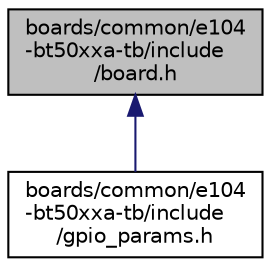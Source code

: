 digraph "boards/common/e104-bt50xxa-tb/include/board.h"
{
 // LATEX_PDF_SIZE
  edge [fontname="Helvetica",fontsize="10",labelfontname="Helvetica",labelfontsize="10"];
  node [fontname="Helvetica",fontsize="10",shape=record];
  Node1 [label="boards/common/e104\l-bt50xxa-tb/include\l/board.h",height=0.2,width=0.4,color="black", fillcolor="grey75", style="filled", fontcolor="black",tooltip="Board specific configuration for the E104-BT50xxA Test Board."];
  Node1 -> Node2 [dir="back",color="midnightblue",fontsize="10",style="solid",fontname="Helvetica"];
  Node2 [label="boards/common/e104\l-bt50xxa-tb/include\l/gpio_params.h",height=0.2,width=0.4,color="black", fillcolor="white", style="filled",URL="$common_2e104-bt50xxa-tb_2include_2gpio__params_8h.html",tooltip="Board specific configuration of direct mapped GPIOs."];
}
